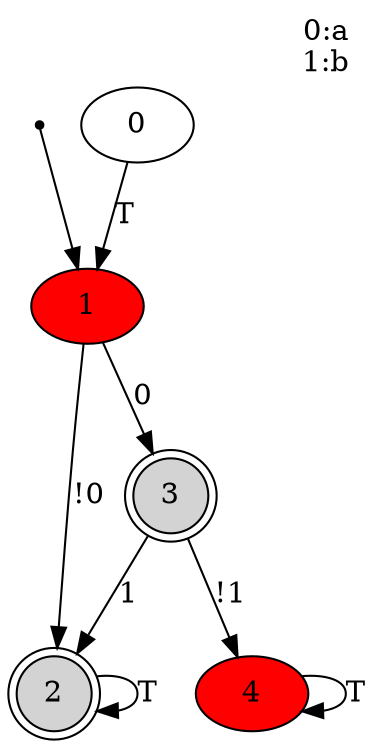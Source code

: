 digraph g {
  init  [shape=point,comment=""]
  0  [comment=""]
  1  [style=filled,fillcolor=red,comment=""]
  2  [shape=doublecircle,style=filled,fillcolor=lightgrey,comment=""]
  3  [shape=doublecircle,style=filled,fillcolor=lightgrey,comment=""]
  4  [style=filled,fillcolor=red,comment=""]
  0 -> 1 [label="T"]
  1 -> 2 [label="!0"]
  1 -> 3 [label="0"]
  2 -> 2 [label="T"]
  3 -> 2 [label="1"]
  3 -> 4 [label="!1"]
  4 -> 4 [label="T"]
  init -> 1
label = "0:a\n1:b\n"
labelloc = t
labeljust = r
}
